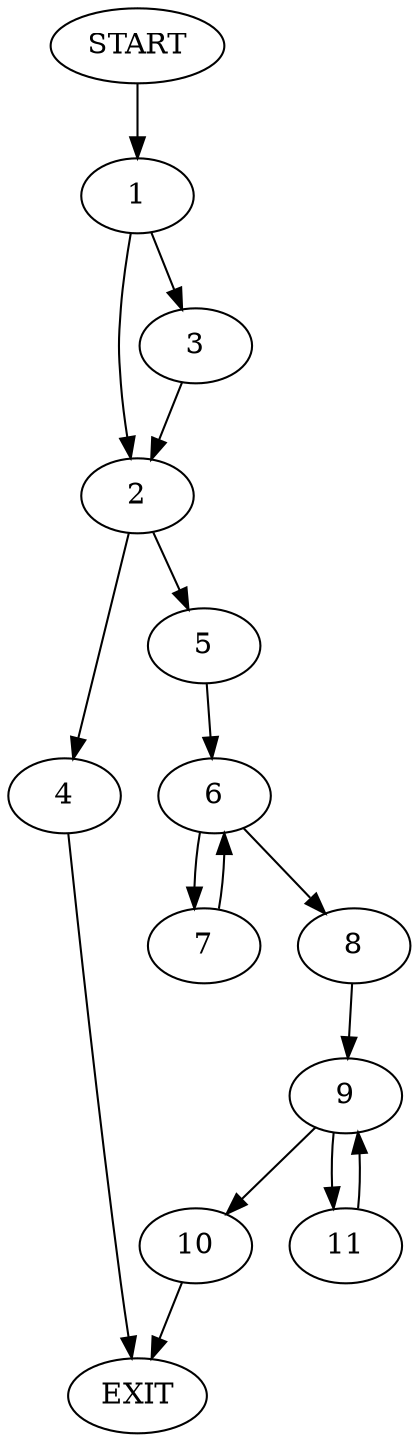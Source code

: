 digraph {
0 [label="START"]
12 [label="EXIT"]
0 -> 1
1 -> 2
1 -> 3
2 -> 4
2 -> 5
3 -> 2
5 -> 6
4 -> 12
6 -> 7
6 -> 8
8 -> 9
7 -> 6
9 -> 10
9 -> 11
10 -> 12
11 -> 9
}
